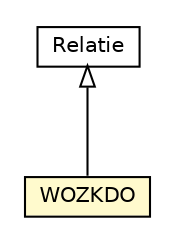 #!/usr/local/bin/dot
#
# Class diagram 
# Generated by UMLGraph version R5_6-24-gf6e263 (http://www.umlgraph.org/)
#

digraph G {
	edge [fontname="Helvetica",fontsize=10,labelfontname="Helvetica",labelfontsize=10];
	node [fontname="Helvetica",fontsize=10,shape=plaintext];
	nodesep=0.25;
	ranksep=0.5;
	// nl.egem.stuf.sector.bg._0204.WOZAntwoord.WOZKDO
	c242047 [label=<<table title="nl.egem.stuf.sector.bg._0204.WOZAntwoord.WOZKDO" border="0" cellborder="1" cellspacing="0" cellpadding="2" port="p" bgcolor="lemonChiffon" href="./WOZAntwoord.WOZKDO.html">
		<tr><td><table border="0" cellspacing="0" cellpadding="1">
<tr><td align="center" balign="center"> WOZKDO </td></tr>
		</table></td></tr>
		</table>>, URL="./WOZAntwoord.WOZKDO.html", fontname="Helvetica", fontcolor="black", fontsize=10.0];
	// nl.egem.stuf.sector.bg._0204.Relatie
	c242200 [label=<<table title="nl.egem.stuf.sector.bg._0204.Relatie" border="0" cellborder="1" cellspacing="0" cellpadding="2" port="p" href="./Relatie.html">
		<tr><td><table border="0" cellspacing="0" cellpadding="1">
<tr><td align="center" balign="center"> Relatie </td></tr>
		</table></td></tr>
		</table>>, URL="./Relatie.html", fontname="Helvetica", fontcolor="black", fontsize=10.0];
	//nl.egem.stuf.sector.bg._0204.WOZAntwoord.WOZKDO extends nl.egem.stuf.sector.bg._0204.Relatie
	c242200:p -> c242047:p [dir=back,arrowtail=empty];
}


